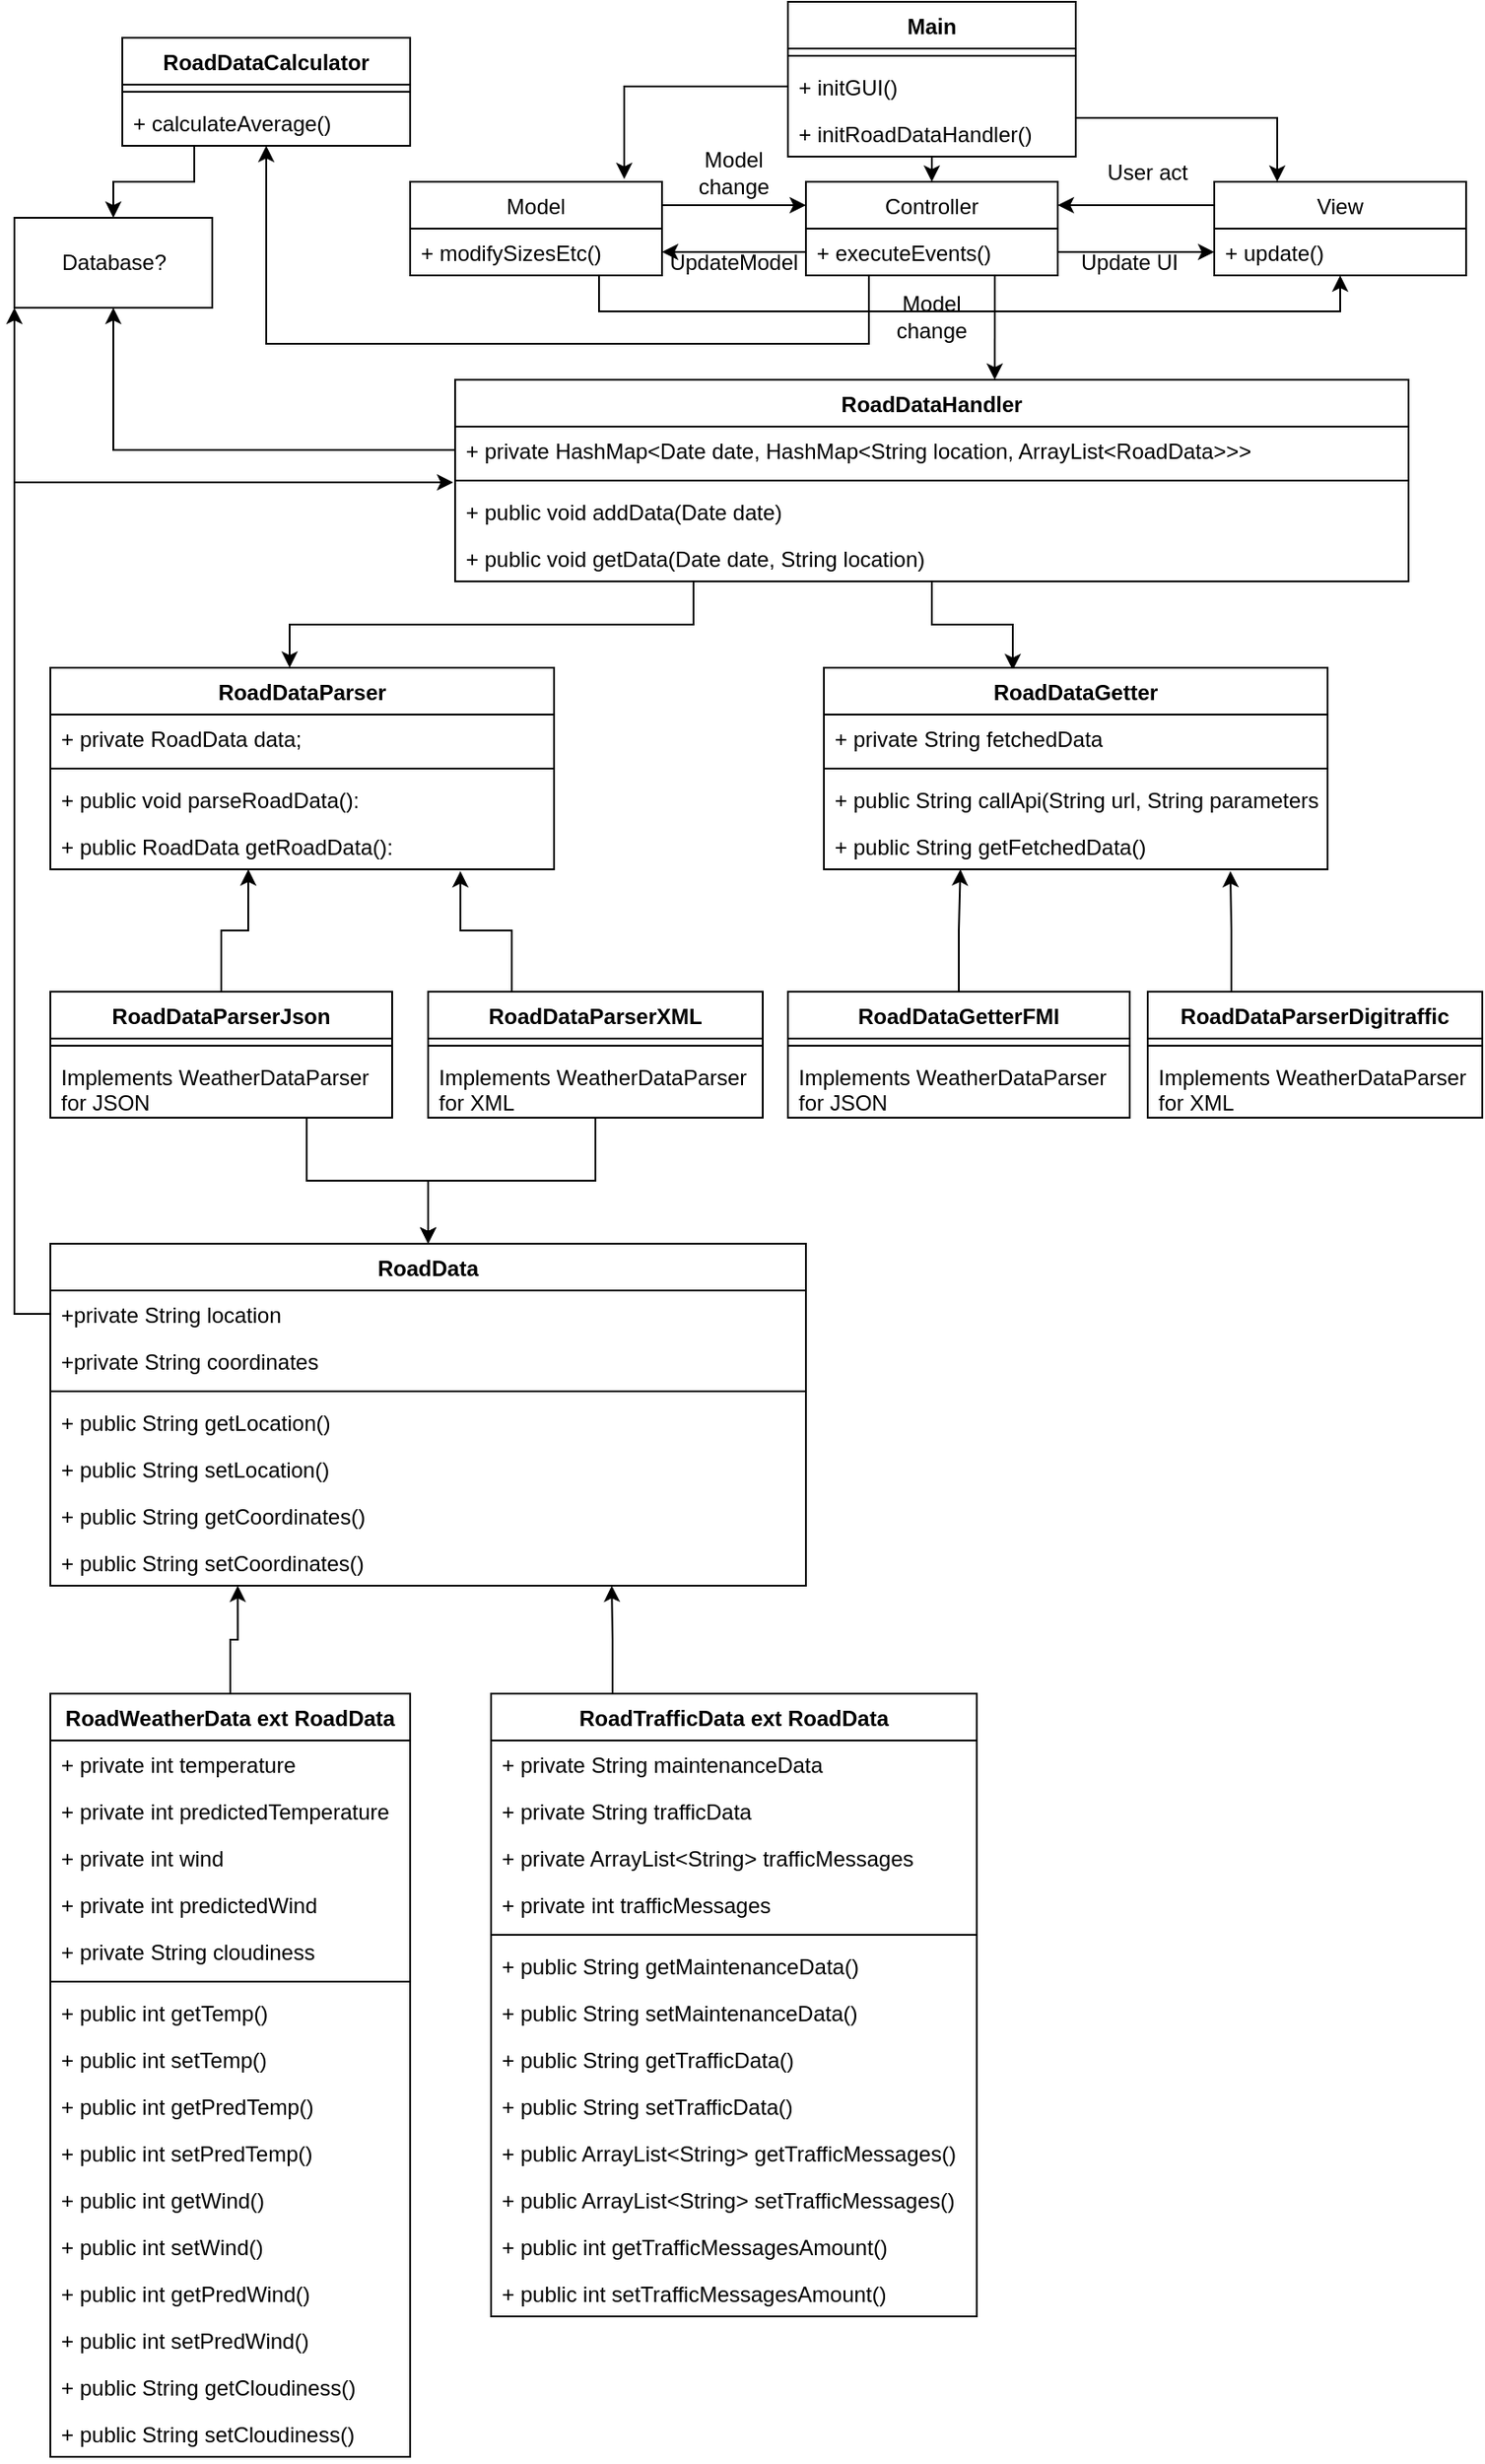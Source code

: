 <mxfile version="20.3.3" type="device"><diagram id="S0gB8MHJX6Fy2yk5ODXF" name="Sivu-1"><mxGraphModel dx="1422" dy="752" grid="1" gridSize="10" guides="1" tooltips="1" connect="1" arrows="1" fold="1" page="1" pageScale="1" pageWidth="827" pageHeight="1169" math="0" shadow="0"><root><mxCell id="0"/><mxCell id="1" parent="0"/><mxCell id="KyH2DdNoMfCb9JzQblsm-80" style="edgeStyle=orthogonalEdgeStyle;rounded=0;orthogonalLoop=1;jettySize=auto;html=1;exitX=0.25;exitY=1;exitDx=0;exitDy=0;entryX=0.475;entryY=0;entryDx=0;entryDy=0;entryPerimeter=0;" parent="1" source="KyH2DdNoMfCb9JzQblsm-4" target="KyH2DdNoMfCb9JzQblsm-13" edge="1"><mxGeometry relative="1" as="geometry"/></mxCell><mxCell id="PyR2XSppZuWLB6HKH8j1-69" style="edgeStyle=orthogonalEdgeStyle;rounded=0;orthogonalLoop=1;jettySize=auto;html=1;exitX=0.5;exitY=1;exitDx=0;exitDy=0;entryX=0.375;entryY=0.012;entryDx=0;entryDy=0;entryPerimeter=0;" edge="1" parent="1" source="KyH2DdNoMfCb9JzQblsm-4" target="PyR2XSppZuWLB6HKH8j1-56"><mxGeometry relative="1" as="geometry"/></mxCell><mxCell id="KyH2DdNoMfCb9JzQblsm-4" value="RoadDataHandler" style="swimlane;fontStyle=1;align=center;verticalAlign=top;childLayout=stackLayout;horizontal=1;startSize=26;horizontalStack=0;resizeParent=1;resizeParentMax=0;resizeLast=0;collapsible=1;marginBottom=0;" parent="1" vertex="1"><mxGeometry x="265" y="220" width="530" height="112" as="geometry"/></mxCell><mxCell id="KyH2DdNoMfCb9JzQblsm-5" value="+ private HashMap&lt;Date date, HashMap&lt;String location, ArrayList&lt;RoadData&gt;&gt;&gt; " style="text;strokeColor=none;fillColor=none;align=left;verticalAlign=top;spacingLeft=4;spacingRight=4;overflow=hidden;rotatable=0;points=[[0,0.5],[1,0.5]];portConstraint=eastwest;" parent="KyH2DdNoMfCb9JzQblsm-4" vertex="1"><mxGeometry y="26" width="530" height="26" as="geometry"/></mxCell><mxCell id="KyH2DdNoMfCb9JzQblsm-6" value="" style="line;strokeWidth=1;fillColor=none;align=left;verticalAlign=middle;spacingTop=-1;spacingLeft=3;spacingRight=3;rotatable=0;labelPosition=right;points=[];portConstraint=eastwest;strokeColor=inherit;" parent="KyH2DdNoMfCb9JzQblsm-4" vertex="1"><mxGeometry y="52" width="530" height="8" as="geometry"/></mxCell><mxCell id="KyH2DdNoMfCb9JzQblsm-7" value="+ public void addData(Date date)&#xA;" style="text;strokeColor=none;fillColor=none;align=left;verticalAlign=top;spacingLeft=4;spacingRight=4;overflow=hidden;rotatable=0;points=[[0,0.5],[1,0.5]];portConstraint=eastwest;" parent="KyH2DdNoMfCb9JzQblsm-4" vertex="1"><mxGeometry y="60" width="530" height="26" as="geometry"/></mxCell><mxCell id="KyH2DdNoMfCb9JzQblsm-12" value="+ public void getData(Date date, String location)&#xA;" style="text;strokeColor=none;fillColor=none;align=left;verticalAlign=top;spacingLeft=4;spacingRight=4;overflow=hidden;rotatable=0;points=[[0,0.5],[1,0.5]];portConstraint=eastwest;" parent="KyH2DdNoMfCb9JzQblsm-4" vertex="1"><mxGeometry y="86" width="530" height="26" as="geometry"/></mxCell><mxCell id="KyH2DdNoMfCb9JzQblsm-8" value="RoadData" style="swimlane;fontStyle=1;align=center;verticalAlign=top;childLayout=stackLayout;horizontal=1;startSize=26;horizontalStack=0;resizeParent=1;resizeParentMax=0;resizeLast=0;collapsible=1;marginBottom=0;" parent="1" vertex="1"><mxGeometry x="40" y="700" width="420" height="190" as="geometry"/></mxCell><mxCell id="KyH2DdNoMfCb9JzQblsm-9" value="+private String location&#xA;" style="text;strokeColor=none;fillColor=none;align=left;verticalAlign=top;spacingLeft=4;spacingRight=4;overflow=hidden;rotatable=0;points=[[0,0.5],[1,0.5]];portConstraint=eastwest;" parent="KyH2DdNoMfCb9JzQblsm-8" vertex="1"><mxGeometry y="26" width="420" height="26" as="geometry"/></mxCell><mxCell id="KyH2DdNoMfCb9JzQblsm-21" value="+private String coordinates&#xA;" style="text;strokeColor=none;fillColor=none;align=left;verticalAlign=top;spacingLeft=4;spacingRight=4;overflow=hidden;rotatable=0;points=[[0,0.5],[1,0.5]];portConstraint=eastwest;" parent="KyH2DdNoMfCb9JzQblsm-8" vertex="1"><mxGeometry y="52" width="420" height="26" as="geometry"/></mxCell><mxCell id="KyH2DdNoMfCb9JzQblsm-10" value="" style="line;strokeWidth=1;fillColor=none;align=left;verticalAlign=middle;spacingTop=-1;spacingLeft=3;spacingRight=3;rotatable=0;labelPosition=right;points=[];portConstraint=eastwest;strokeColor=inherit;" parent="KyH2DdNoMfCb9JzQblsm-8" vertex="1"><mxGeometry y="78" width="420" height="8" as="geometry"/></mxCell><mxCell id="KyH2DdNoMfCb9JzQblsm-11" value="+ public String getLocation()" style="text;strokeColor=none;fillColor=none;align=left;verticalAlign=top;spacingLeft=4;spacingRight=4;overflow=hidden;rotatable=0;points=[[0,0.5],[1,0.5]];portConstraint=eastwest;" parent="KyH2DdNoMfCb9JzQblsm-8" vertex="1"><mxGeometry y="86" width="420" height="26" as="geometry"/></mxCell><mxCell id="KyH2DdNoMfCb9JzQblsm-29" value="+ public String setLocation()" style="text;strokeColor=none;fillColor=none;align=left;verticalAlign=top;spacingLeft=4;spacingRight=4;overflow=hidden;rotatable=0;points=[[0,0.5],[1,0.5]];portConstraint=eastwest;" parent="KyH2DdNoMfCb9JzQblsm-8" vertex="1"><mxGeometry y="112" width="420" height="26" as="geometry"/></mxCell><mxCell id="KyH2DdNoMfCb9JzQblsm-28" value="+ public String getCoordinates()" style="text;strokeColor=none;fillColor=none;align=left;verticalAlign=top;spacingLeft=4;spacingRight=4;overflow=hidden;rotatable=0;points=[[0,0.5],[1,0.5]];portConstraint=eastwest;" parent="KyH2DdNoMfCb9JzQblsm-8" vertex="1"><mxGeometry y="138" width="420" height="26" as="geometry"/></mxCell><mxCell id="KyH2DdNoMfCb9JzQblsm-27" value="+ public String setCoordinates()" style="text;strokeColor=none;fillColor=none;align=left;verticalAlign=top;spacingLeft=4;spacingRight=4;overflow=hidden;rotatable=0;points=[[0,0.5],[1,0.5]];portConstraint=eastwest;" parent="KyH2DdNoMfCb9JzQblsm-8" vertex="1"><mxGeometry y="164" width="420" height="26" as="geometry"/></mxCell><mxCell id="KyH2DdNoMfCb9JzQblsm-13" value="RoadDataParser" style="swimlane;fontStyle=1;align=center;verticalAlign=top;childLayout=stackLayout;horizontal=1;startSize=26;horizontalStack=0;resizeParent=1;resizeParentMax=0;resizeLast=0;collapsible=1;marginBottom=0;" parent="1" vertex="1"><mxGeometry x="40" y="380" width="280" height="112" as="geometry"/></mxCell><mxCell id="KyH2DdNoMfCb9JzQblsm-14" value="+ private RoadData data;" style="text;strokeColor=none;fillColor=none;align=left;verticalAlign=top;spacingLeft=4;spacingRight=4;overflow=hidden;rotatable=0;points=[[0,0.5],[1,0.5]];portConstraint=eastwest;" parent="KyH2DdNoMfCb9JzQblsm-13" vertex="1"><mxGeometry y="26" width="280" height="26" as="geometry"/></mxCell><mxCell id="KyH2DdNoMfCb9JzQblsm-15" value="" style="line;strokeWidth=1;fillColor=none;align=left;verticalAlign=middle;spacingTop=-1;spacingLeft=3;spacingRight=3;rotatable=0;labelPosition=right;points=[];portConstraint=eastwest;strokeColor=inherit;" parent="KyH2DdNoMfCb9JzQblsm-13" vertex="1"><mxGeometry y="52" width="280" height="8" as="geometry"/></mxCell><mxCell id="KyH2DdNoMfCb9JzQblsm-16" value="+ public void parseRoadData():" style="text;strokeColor=none;fillColor=none;align=left;verticalAlign=top;spacingLeft=4;spacingRight=4;overflow=hidden;rotatable=0;points=[[0,0.5],[1,0.5]];portConstraint=eastwest;" parent="KyH2DdNoMfCb9JzQblsm-13" vertex="1"><mxGeometry y="60" width="280" height="26" as="geometry"/></mxCell><mxCell id="KyH2DdNoMfCb9JzQblsm-23" value="+ public RoadData getRoadData():" style="text;strokeColor=none;fillColor=none;align=left;verticalAlign=top;spacingLeft=4;spacingRight=4;overflow=hidden;rotatable=0;points=[[0,0.5],[1,0.5]];portConstraint=eastwest;" parent="KyH2DdNoMfCb9JzQblsm-13" vertex="1"><mxGeometry y="86" width="280" height="26" as="geometry"/></mxCell><mxCell id="KyH2DdNoMfCb9JzQblsm-81" style="edgeStyle=orthogonalEdgeStyle;rounded=0;orthogonalLoop=1;jettySize=auto;html=1;exitX=0.75;exitY=1;exitDx=0;exitDy=0;entryX=0.5;entryY=0;entryDx=0;entryDy=0;" parent="1" source="KyH2DdNoMfCb9JzQblsm-30" target="KyH2DdNoMfCb9JzQblsm-8" edge="1"><mxGeometry relative="1" as="geometry"/></mxCell><mxCell id="PyR2XSppZuWLB6HKH8j1-79" style="edgeStyle=orthogonalEdgeStyle;rounded=0;orthogonalLoop=1;jettySize=auto;html=1;exitX=0.5;exitY=0;exitDx=0;exitDy=0;entryX=0.393;entryY=1;entryDx=0;entryDy=0;entryPerimeter=0;" edge="1" parent="1" source="KyH2DdNoMfCb9JzQblsm-30" target="KyH2DdNoMfCb9JzQblsm-23"><mxGeometry relative="1" as="geometry"/></mxCell><mxCell id="KyH2DdNoMfCb9JzQblsm-30" value="RoadDataParserJson" style="swimlane;fontStyle=1;align=center;verticalAlign=top;childLayout=stackLayout;horizontal=1;startSize=26;horizontalStack=0;resizeParent=1;resizeParentMax=0;resizeLast=0;collapsible=1;marginBottom=0;" parent="1" vertex="1"><mxGeometry x="40" y="560" width="190" height="70" as="geometry"/></mxCell><mxCell id="KyH2DdNoMfCb9JzQblsm-32" value="" style="line;strokeWidth=1;fillColor=none;align=left;verticalAlign=middle;spacingTop=-1;spacingLeft=3;spacingRight=3;rotatable=0;labelPosition=right;points=[];portConstraint=eastwest;strokeColor=inherit;" parent="KyH2DdNoMfCb9JzQblsm-30" vertex="1"><mxGeometry y="26" width="190" height="8" as="geometry"/></mxCell><mxCell id="KyH2DdNoMfCb9JzQblsm-33" value="Implements WeatherDataParser&#xA;for JSON&#xA;" style="text;strokeColor=none;fillColor=none;align=left;verticalAlign=top;spacingLeft=4;spacingRight=4;overflow=hidden;rotatable=0;points=[[0,0.5],[1,0.5]];portConstraint=eastwest;" parent="KyH2DdNoMfCb9JzQblsm-30" vertex="1"><mxGeometry y="34" width="190" height="36" as="geometry"/></mxCell><mxCell id="KyH2DdNoMfCb9JzQblsm-82" style="edgeStyle=orthogonalEdgeStyle;rounded=0;orthogonalLoop=1;jettySize=auto;html=1;" parent="1" source="KyH2DdNoMfCb9JzQblsm-34" target="KyH2DdNoMfCb9JzQblsm-8" edge="1"><mxGeometry relative="1" as="geometry"/></mxCell><mxCell id="PyR2XSppZuWLB6HKH8j1-80" style="edgeStyle=orthogonalEdgeStyle;rounded=0;orthogonalLoop=1;jettySize=auto;html=1;exitX=0.25;exitY=0;exitDx=0;exitDy=0;entryX=0.814;entryY=1.038;entryDx=0;entryDy=0;entryPerimeter=0;" edge="1" parent="1" source="KyH2DdNoMfCb9JzQblsm-34" target="KyH2DdNoMfCb9JzQblsm-23"><mxGeometry relative="1" as="geometry"/></mxCell><mxCell id="KyH2DdNoMfCb9JzQblsm-34" value="RoadDataParserXML" style="swimlane;fontStyle=1;align=center;verticalAlign=top;childLayout=stackLayout;horizontal=1;startSize=26;horizontalStack=0;resizeParent=1;resizeParentMax=0;resizeLast=0;collapsible=1;marginBottom=0;" parent="1" vertex="1"><mxGeometry x="250" y="560" width="186" height="70" as="geometry"/></mxCell><mxCell id="KyH2DdNoMfCb9JzQblsm-36" value="" style="line;strokeWidth=1;fillColor=none;align=left;verticalAlign=middle;spacingTop=-1;spacingLeft=3;spacingRight=3;rotatable=0;labelPosition=right;points=[];portConstraint=eastwest;strokeColor=inherit;" parent="KyH2DdNoMfCb9JzQblsm-34" vertex="1"><mxGeometry y="26" width="186" height="8" as="geometry"/></mxCell><mxCell id="KyH2DdNoMfCb9JzQblsm-37" value="Implements WeatherDataParser&#xA;for XML&#xA;" style="text;strokeColor=none;fillColor=none;align=left;verticalAlign=top;spacingLeft=4;spacingRight=4;overflow=hidden;rotatable=0;points=[[0,0.5],[1,0.5]];portConstraint=eastwest;" parent="KyH2DdNoMfCb9JzQblsm-34" vertex="1"><mxGeometry y="34" width="186" height="36" as="geometry"/></mxCell><mxCell id="KyH2DdNoMfCb9JzQblsm-85" style="edgeStyle=orthogonalEdgeStyle;rounded=0;orthogonalLoop=1;jettySize=auto;html=1;exitX=0.5;exitY=0;exitDx=0;exitDy=0;entryX=0.248;entryY=1;entryDx=0;entryDy=0;entryPerimeter=0;" parent="1" source="KyH2DdNoMfCb9JzQblsm-38" target="KyH2DdNoMfCb9JzQblsm-27" edge="1"><mxGeometry relative="1" as="geometry"/></mxCell><mxCell id="KyH2DdNoMfCb9JzQblsm-38" value="RoadWeatherData ext RoadData" style="swimlane;fontStyle=1;align=center;verticalAlign=top;childLayout=stackLayout;horizontal=1;startSize=26;horizontalStack=0;resizeParent=1;resizeParentMax=0;resizeLast=0;collapsible=1;marginBottom=0;" parent="1" vertex="1"><mxGeometry x="40" y="950" width="200" height="424" as="geometry"/></mxCell><mxCell id="KyH2DdNoMfCb9JzQblsm-39" value="+ private int temperature" style="text;strokeColor=none;fillColor=none;align=left;verticalAlign=top;spacingLeft=4;spacingRight=4;overflow=hidden;rotatable=0;points=[[0,0.5],[1,0.5]];portConstraint=eastwest;" parent="KyH2DdNoMfCb9JzQblsm-38" vertex="1"><mxGeometry y="26" width="200" height="26" as="geometry"/></mxCell><mxCell id="KyH2DdNoMfCb9JzQblsm-60" value="+ private int predictedTemperature" style="text;strokeColor=none;fillColor=none;align=left;verticalAlign=top;spacingLeft=4;spacingRight=4;overflow=hidden;rotatable=0;points=[[0,0.5],[1,0.5]];portConstraint=eastwest;" parent="KyH2DdNoMfCb9JzQblsm-38" vertex="1"><mxGeometry y="52" width="200" height="26" as="geometry"/></mxCell><mxCell id="KyH2DdNoMfCb9JzQblsm-61" value="+ private int wind" style="text;strokeColor=none;fillColor=none;align=left;verticalAlign=top;spacingLeft=4;spacingRight=4;overflow=hidden;rotatable=0;points=[[0,0.5],[1,0.5]];portConstraint=eastwest;" parent="KyH2DdNoMfCb9JzQblsm-38" vertex="1"><mxGeometry y="78" width="200" height="26" as="geometry"/></mxCell><mxCell id="KyH2DdNoMfCb9JzQblsm-62" value="+ private int predictedWind" style="text;strokeColor=none;fillColor=none;align=left;verticalAlign=top;spacingLeft=4;spacingRight=4;overflow=hidden;rotatable=0;points=[[0,0.5],[1,0.5]];portConstraint=eastwest;" parent="KyH2DdNoMfCb9JzQblsm-38" vertex="1"><mxGeometry y="104" width="200" height="26" as="geometry"/></mxCell><mxCell id="KyH2DdNoMfCb9JzQblsm-63" value="+ private String cloudiness" style="text;strokeColor=none;fillColor=none;align=left;verticalAlign=top;spacingLeft=4;spacingRight=4;overflow=hidden;rotatable=0;points=[[0,0.5],[1,0.5]];portConstraint=eastwest;" parent="KyH2DdNoMfCb9JzQblsm-38" vertex="1"><mxGeometry y="130" width="200" height="26" as="geometry"/></mxCell><mxCell id="KyH2DdNoMfCb9JzQblsm-40" value="" style="line;strokeWidth=1;fillColor=none;align=left;verticalAlign=middle;spacingTop=-1;spacingLeft=3;spacingRight=3;rotatable=0;labelPosition=right;points=[];portConstraint=eastwest;strokeColor=inherit;" parent="KyH2DdNoMfCb9JzQblsm-38" vertex="1"><mxGeometry y="156" width="200" height="8" as="geometry"/></mxCell><mxCell id="KyH2DdNoMfCb9JzQblsm-41" value="+ public int getTemp()" style="text;strokeColor=none;fillColor=none;align=left;verticalAlign=top;spacingLeft=4;spacingRight=4;overflow=hidden;rotatable=0;points=[[0,0.5],[1,0.5]];portConstraint=eastwest;" parent="KyH2DdNoMfCb9JzQblsm-38" vertex="1"><mxGeometry y="164" width="200" height="26" as="geometry"/></mxCell><mxCell id="KyH2DdNoMfCb9JzQblsm-68" value="+ public int setTemp()" style="text;strokeColor=none;fillColor=none;align=left;verticalAlign=top;spacingLeft=4;spacingRight=4;overflow=hidden;rotatable=0;points=[[0,0.5],[1,0.5]];portConstraint=eastwest;" parent="KyH2DdNoMfCb9JzQblsm-38" vertex="1"><mxGeometry y="190" width="200" height="26" as="geometry"/></mxCell><mxCell id="KyH2DdNoMfCb9JzQblsm-64" value="+ public int getPredTemp()" style="text;strokeColor=none;fillColor=none;align=left;verticalAlign=top;spacingLeft=4;spacingRight=4;overflow=hidden;rotatable=0;points=[[0,0.5],[1,0.5]];portConstraint=eastwest;" parent="KyH2DdNoMfCb9JzQblsm-38" vertex="1"><mxGeometry y="216" width="200" height="26" as="geometry"/></mxCell><mxCell id="KyH2DdNoMfCb9JzQblsm-69" value="+ public int setPredTemp()" style="text;strokeColor=none;fillColor=none;align=left;verticalAlign=top;spacingLeft=4;spacingRight=4;overflow=hidden;rotatable=0;points=[[0,0.5],[1,0.5]];portConstraint=eastwest;" parent="KyH2DdNoMfCb9JzQblsm-38" vertex="1"><mxGeometry y="242" width="200" height="26" as="geometry"/></mxCell><mxCell id="KyH2DdNoMfCb9JzQblsm-65" value="+ public int getWind()" style="text;strokeColor=none;fillColor=none;align=left;verticalAlign=top;spacingLeft=4;spacingRight=4;overflow=hidden;rotatable=0;points=[[0,0.5],[1,0.5]];portConstraint=eastwest;" parent="KyH2DdNoMfCb9JzQblsm-38" vertex="1"><mxGeometry y="268" width="200" height="26" as="geometry"/></mxCell><mxCell id="KyH2DdNoMfCb9JzQblsm-72" value="+ public int setWind()" style="text;strokeColor=none;fillColor=none;align=left;verticalAlign=top;spacingLeft=4;spacingRight=4;overflow=hidden;rotatable=0;points=[[0,0.5],[1,0.5]];portConstraint=eastwest;" parent="KyH2DdNoMfCb9JzQblsm-38" vertex="1"><mxGeometry y="294" width="200" height="26" as="geometry"/></mxCell><mxCell id="KyH2DdNoMfCb9JzQblsm-70" value="+ public int getPredWind()" style="text;strokeColor=none;fillColor=none;align=left;verticalAlign=top;spacingLeft=4;spacingRight=4;overflow=hidden;rotatable=0;points=[[0,0.5],[1,0.5]];portConstraint=eastwest;" parent="KyH2DdNoMfCb9JzQblsm-38" vertex="1"><mxGeometry y="320" width="200" height="26" as="geometry"/></mxCell><mxCell id="KyH2DdNoMfCb9JzQblsm-73" value="+ public int setPredWind()" style="text;strokeColor=none;fillColor=none;align=left;verticalAlign=top;spacingLeft=4;spacingRight=4;overflow=hidden;rotatable=0;points=[[0,0.5],[1,0.5]];portConstraint=eastwest;" parent="KyH2DdNoMfCb9JzQblsm-38" vertex="1"><mxGeometry y="346" width="200" height="26" as="geometry"/></mxCell><mxCell id="KyH2DdNoMfCb9JzQblsm-71" value="+ public String getCloudiness()" style="text;strokeColor=none;fillColor=none;align=left;verticalAlign=top;spacingLeft=4;spacingRight=4;overflow=hidden;rotatable=0;points=[[0,0.5],[1,0.5]];portConstraint=eastwest;" parent="KyH2DdNoMfCb9JzQblsm-38" vertex="1"><mxGeometry y="372" width="200" height="26" as="geometry"/></mxCell><mxCell id="KyH2DdNoMfCb9JzQblsm-74" value="+ public String setCloudiness()" style="text;strokeColor=none;fillColor=none;align=left;verticalAlign=top;spacingLeft=4;spacingRight=4;overflow=hidden;rotatable=0;points=[[0,0.5],[1,0.5]];portConstraint=eastwest;" parent="KyH2DdNoMfCb9JzQblsm-38" vertex="1"><mxGeometry y="398" width="200" height="26" as="geometry"/></mxCell><mxCell id="KyH2DdNoMfCb9JzQblsm-86" style="edgeStyle=orthogonalEdgeStyle;rounded=0;orthogonalLoop=1;jettySize=auto;html=1;exitX=0.25;exitY=0;exitDx=0;exitDy=0;entryX=0.743;entryY=1;entryDx=0;entryDy=0;entryPerimeter=0;" parent="1" source="KyH2DdNoMfCb9JzQblsm-42" target="KyH2DdNoMfCb9JzQblsm-27" edge="1"><mxGeometry relative="1" as="geometry"/></mxCell><mxCell id="KyH2DdNoMfCb9JzQblsm-42" value="RoadTrafficData ext RoadData" style="swimlane;fontStyle=1;align=center;verticalAlign=top;childLayout=stackLayout;horizontal=1;startSize=26;horizontalStack=0;resizeParent=1;resizeParentMax=0;resizeLast=0;collapsible=1;marginBottom=0;" parent="1" vertex="1"><mxGeometry x="285" y="950" width="270" height="346" as="geometry"/></mxCell><mxCell id="KyH2DdNoMfCb9JzQblsm-43" value="+ private String maintenanceData" style="text;strokeColor=none;fillColor=none;align=left;verticalAlign=top;spacingLeft=4;spacingRight=4;overflow=hidden;rotatable=0;points=[[0,0.5],[1,0.5]];portConstraint=eastwest;" parent="KyH2DdNoMfCb9JzQblsm-42" vertex="1"><mxGeometry y="26" width="270" height="26" as="geometry"/></mxCell><mxCell id="KyH2DdNoMfCb9JzQblsm-47" value="+ private String trafficData" style="text;strokeColor=none;fillColor=none;align=left;verticalAlign=top;spacingLeft=4;spacingRight=4;overflow=hidden;rotatable=0;points=[[0,0.5],[1,0.5]];portConstraint=eastwest;" parent="KyH2DdNoMfCb9JzQblsm-42" vertex="1"><mxGeometry y="52" width="270" height="26" as="geometry"/></mxCell><mxCell id="KyH2DdNoMfCb9JzQblsm-46" value="+ private ArrayList&lt;String&gt; trafficMessages" style="text;strokeColor=none;fillColor=none;align=left;verticalAlign=top;spacingLeft=4;spacingRight=4;overflow=hidden;rotatable=0;points=[[0,0.5],[1,0.5]];portConstraint=eastwest;" parent="KyH2DdNoMfCb9JzQblsm-42" vertex="1"><mxGeometry y="78" width="270" height="26" as="geometry"/></mxCell><mxCell id="KyH2DdNoMfCb9JzQblsm-48" value="+ private int trafficMessages" style="text;strokeColor=none;fillColor=none;align=left;verticalAlign=top;spacingLeft=4;spacingRight=4;overflow=hidden;rotatable=0;points=[[0,0.5],[1,0.5]];portConstraint=eastwest;" parent="KyH2DdNoMfCb9JzQblsm-42" vertex="1"><mxGeometry y="104" width="270" height="26" as="geometry"/></mxCell><mxCell id="KyH2DdNoMfCb9JzQblsm-44" value="" style="line;strokeWidth=1;fillColor=none;align=left;verticalAlign=middle;spacingTop=-1;spacingLeft=3;spacingRight=3;rotatable=0;labelPosition=right;points=[];portConstraint=eastwest;strokeColor=inherit;" parent="KyH2DdNoMfCb9JzQblsm-42" vertex="1"><mxGeometry y="130" width="270" height="8" as="geometry"/></mxCell><mxCell id="KyH2DdNoMfCb9JzQblsm-45" value="+ public String getMaintenanceData()" style="text;strokeColor=none;fillColor=none;align=left;verticalAlign=top;spacingLeft=4;spacingRight=4;overflow=hidden;rotatable=0;points=[[0,0.5],[1,0.5]];portConstraint=eastwest;" parent="KyH2DdNoMfCb9JzQblsm-42" vertex="1"><mxGeometry y="138" width="270" height="26" as="geometry"/></mxCell><mxCell id="KyH2DdNoMfCb9JzQblsm-50" value="+ public String setMaintenanceData()" style="text;strokeColor=none;fillColor=none;align=left;verticalAlign=top;spacingLeft=4;spacingRight=4;overflow=hidden;rotatable=0;points=[[0,0.5],[1,0.5]];portConstraint=eastwest;" parent="KyH2DdNoMfCb9JzQblsm-42" vertex="1"><mxGeometry y="164" width="270" height="26" as="geometry"/></mxCell><mxCell id="KyH2DdNoMfCb9JzQblsm-51" value="+ public String getTrafficData()" style="text;strokeColor=none;fillColor=none;align=left;verticalAlign=top;spacingLeft=4;spacingRight=4;overflow=hidden;rotatable=0;points=[[0,0.5],[1,0.5]];portConstraint=eastwest;" parent="KyH2DdNoMfCb9JzQblsm-42" vertex="1"><mxGeometry y="190" width="270" height="26" as="geometry"/></mxCell><mxCell id="KyH2DdNoMfCb9JzQblsm-54" value="+ public String setTrafficData()" style="text;strokeColor=none;fillColor=none;align=left;verticalAlign=top;spacingLeft=4;spacingRight=4;overflow=hidden;rotatable=0;points=[[0,0.5],[1,0.5]];portConstraint=eastwest;" parent="KyH2DdNoMfCb9JzQblsm-42" vertex="1"><mxGeometry y="216" width="270" height="26" as="geometry"/></mxCell><mxCell id="KyH2DdNoMfCb9JzQblsm-52" value="+ public ArrayList&lt;String&gt; getTrafficMessages()" style="text;strokeColor=none;fillColor=none;align=left;verticalAlign=top;spacingLeft=4;spacingRight=4;overflow=hidden;rotatable=0;points=[[0,0.5],[1,0.5]];portConstraint=eastwest;" parent="KyH2DdNoMfCb9JzQblsm-42" vertex="1"><mxGeometry y="242" width="270" height="26" as="geometry"/></mxCell><mxCell id="KyH2DdNoMfCb9JzQblsm-55" value="+ public ArrayList&lt;String&gt; setTrafficMessages()" style="text;strokeColor=none;fillColor=none;align=left;verticalAlign=top;spacingLeft=4;spacingRight=4;overflow=hidden;rotatable=0;points=[[0,0.5],[1,0.5]];portConstraint=eastwest;" parent="KyH2DdNoMfCb9JzQblsm-42" vertex="1"><mxGeometry y="268" width="270" height="26" as="geometry"/></mxCell><mxCell id="KyH2DdNoMfCb9JzQblsm-53" value="+ public int getTrafficMessagesAmount()" style="text;strokeColor=none;fillColor=none;align=left;verticalAlign=top;spacingLeft=4;spacingRight=4;overflow=hidden;rotatable=0;points=[[0,0.5],[1,0.5]];portConstraint=eastwest;" parent="KyH2DdNoMfCb9JzQblsm-42" vertex="1"><mxGeometry y="294" width="270" height="26" as="geometry"/></mxCell><mxCell id="KyH2DdNoMfCb9JzQblsm-56" value="+ public int setTrafficMessagesAmount()" style="text;strokeColor=none;fillColor=none;align=left;verticalAlign=top;spacingLeft=4;spacingRight=4;overflow=hidden;rotatable=0;points=[[0,0.5],[1,0.5]];portConstraint=eastwest;" parent="KyH2DdNoMfCb9JzQblsm-42" vertex="1"><mxGeometry y="320" width="270" height="26" as="geometry"/></mxCell><mxCell id="PyR2XSppZuWLB6HKH8j1-40" style="edgeStyle=orthogonalEdgeStyle;rounded=0;orthogonalLoop=1;jettySize=auto;html=1;exitX=0.5;exitY=1;exitDx=0;exitDy=0;entryX=0.5;entryY=0;entryDx=0;entryDy=0;" edge="1" parent="1" source="PyR2XSppZuWLB6HKH8j1-9" target="PyR2XSppZuWLB6HKH8j1-13"><mxGeometry relative="1" as="geometry"/></mxCell><mxCell id="PyR2XSppZuWLB6HKH8j1-41" style="edgeStyle=orthogonalEdgeStyle;rounded=0;orthogonalLoop=1;jettySize=auto;html=1;exitX=1;exitY=0.75;exitDx=0;exitDy=0;entryX=0.25;entryY=0;entryDx=0;entryDy=0;" edge="1" parent="1" source="PyR2XSppZuWLB6HKH8j1-9" target="PyR2XSppZuWLB6HKH8j1-21"><mxGeometry relative="1" as="geometry"/></mxCell><mxCell id="PyR2XSppZuWLB6HKH8j1-9" value="Main" style="swimlane;fontStyle=1;align=center;verticalAlign=top;childLayout=stackLayout;horizontal=1;startSize=26;horizontalStack=0;resizeParent=1;resizeParentMax=0;resizeLast=0;collapsible=1;marginBottom=0;" vertex="1" parent="1"><mxGeometry x="450" y="10" width="160" height="86" as="geometry"/></mxCell><mxCell id="PyR2XSppZuWLB6HKH8j1-11" value="" style="line;strokeWidth=1;fillColor=none;align=left;verticalAlign=middle;spacingTop=-1;spacingLeft=3;spacingRight=3;rotatable=0;labelPosition=right;points=[];portConstraint=eastwest;strokeColor=inherit;" vertex="1" parent="PyR2XSppZuWLB6HKH8j1-9"><mxGeometry y="26" width="160" height="8" as="geometry"/></mxCell><mxCell id="PyR2XSppZuWLB6HKH8j1-12" value="+ initGUI()&#xA;" style="text;strokeColor=none;fillColor=none;align=left;verticalAlign=top;spacingLeft=4;spacingRight=4;overflow=hidden;rotatable=0;points=[[0,0.5],[1,0.5]];portConstraint=eastwest;" vertex="1" parent="PyR2XSppZuWLB6HKH8j1-9"><mxGeometry y="34" width="160" height="26" as="geometry"/></mxCell><mxCell id="PyR2XSppZuWLB6HKH8j1-62" value="+ initRoadDataHandler()&#xA;" style="text;strokeColor=none;fillColor=none;align=left;verticalAlign=top;spacingLeft=4;spacingRight=4;overflow=hidden;rotatable=0;points=[[0,0.5],[1,0.5]];portConstraint=eastwest;" vertex="1" parent="PyR2XSppZuWLB6HKH8j1-9"><mxGeometry y="60" width="160" height="26" as="geometry"/></mxCell><mxCell id="PyR2XSppZuWLB6HKH8j1-55" style="edgeStyle=orthogonalEdgeStyle;rounded=0;orthogonalLoop=1;jettySize=auto;html=1;exitX=0.75;exitY=1;exitDx=0;exitDy=0;entryX=0.566;entryY=0;entryDx=0;entryDy=0;entryPerimeter=0;" edge="1" parent="1" source="PyR2XSppZuWLB6HKH8j1-13" target="KyH2DdNoMfCb9JzQblsm-4"><mxGeometry relative="1" as="geometry"/></mxCell><mxCell id="PyR2XSppZuWLB6HKH8j1-86" style="edgeStyle=orthogonalEdgeStyle;rounded=0;orthogonalLoop=1;jettySize=auto;html=1;exitX=0.25;exitY=1;exitDx=0;exitDy=0;entryX=0.5;entryY=1;entryDx=0;entryDy=0;" edge="1" parent="1" source="PyR2XSppZuWLB6HKH8j1-13" target="PyR2XSppZuWLB6HKH8j1-65"><mxGeometry relative="1" as="geometry"><Array as="points"><mxPoint x="495" y="200"/><mxPoint x="160" y="200"/></Array></mxGeometry></mxCell><mxCell id="PyR2XSppZuWLB6HKH8j1-13" value="Controller" style="swimlane;fontStyle=0;childLayout=stackLayout;horizontal=1;startSize=26;fillColor=none;horizontalStack=0;resizeParent=1;resizeParentMax=0;resizeLast=0;collapsible=1;marginBottom=0;" vertex="1" parent="1"><mxGeometry x="460" y="110" width="140" height="52" as="geometry"/></mxCell><mxCell id="PyR2XSppZuWLB6HKH8j1-14" value="+ executeEvents()" style="text;strokeColor=none;fillColor=none;align=left;verticalAlign=top;spacingLeft=4;spacingRight=4;overflow=hidden;rotatable=0;points=[[0,0.5],[1,0.5]];portConstraint=eastwest;" vertex="1" parent="PyR2XSppZuWLB6HKH8j1-13"><mxGeometry y="26" width="140" height="26" as="geometry"/></mxCell><mxCell id="PyR2XSppZuWLB6HKH8j1-49" style="edgeStyle=orthogonalEdgeStyle;rounded=0;orthogonalLoop=1;jettySize=auto;html=1;exitX=0.75;exitY=1;exitDx=0;exitDy=0;entryX=0.5;entryY=1;entryDx=0;entryDy=0;" edge="1" parent="1" source="PyR2XSppZuWLB6HKH8j1-17" target="PyR2XSppZuWLB6HKH8j1-21"><mxGeometry relative="1" as="geometry"/></mxCell><mxCell id="PyR2XSppZuWLB6HKH8j1-51" style="edgeStyle=orthogonalEdgeStyle;rounded=0;orthogonalLoop=1;jettySize=auto;html=1;exitX=1;exitY=0.25;exitDx=0;exitDy=0;entryX=0;entryY=0.25;entryDx=0;entryDy=0;" edge="1" parent="1" source="PyR2XSppZuWLB6HKH8j1-17" target="PyR2XSppZuWLB6HKH8j1-13"><mxGeometry relative="1" as="geometry"/></mxCell><mxCell id="PyR2XSppZuWLB6HKH8j1-17" value="Model" style="swimlane;fontStyle=0;childLayout=stackLayout;horizontal=1;startSize=26;fillColor=none;horizontalStack=0;resizeParent=1;resizeParentMax=0;resizeLast=0;collapsible=1;marginBottom=0;" vertex="1" parent="1"><mxGeometry x="240" y="110" width="140" height="52" as="geometry"/></mxCell><mxCell id="PyR2XSppZuWLB6HKH8j1-18" value="+ modifySizesEtc()" style="text;strokeColor=none;fillColor=none;align=left;verticalAlign=top;spacingLeft=4;spacingRight=4;overflow=hidden;rotatable=0;points=[[0,0.5],[1,0.5]];portConstraint=eastwest;" vertex="1" parent="PyR2XSppZuWLB6HKH8j1-17"><mxGeometry y="26" width="140" height="26" as="geometry"/></mxCell><mxCell id="PyR2XSppZuWLB6HKH8j1-54" style="edgeStyle=orthogonalEdgeStyle;rounded=0;orthogonalLoop=1;jettySize=auto;html=1;exitX=0;exitY=0.25;exitDx=0;exitDy=0;entryX=1;entryY=0.25;entryDx=0;entryDy=0;" edge="1" parent="1" source="PyR2XSppZuWLB6HKH8j1-21" target="PyR2XSppZuWLB6HKH8j1-13"><mxGeometry relative="1" as="geometry"/></mxCell><mxCell id="PyR2XSppZuWLB6HKH8j1-21" value="View" style="swimlane;fontStyle=0;childLayout=stackLayout;horizontal=1;startSize=26;fillColor=none;horizontalStack=0;resizeParent=1;resizeParentMax=0;resizeLast=0;collapsible=1;marginBottom=0;" vertex="1" parent="1"><mxGeometry x="687" y="110" width="140" height="52" as="geometry"/></mxCell><mxCell id="PyR2XSppZuWLB6HKH8j1-22" value="+ update()" style="text;strokeColor=none;fillColor=none;align=left;verticalAlign=top;spacingLeft=4;spacingRight=4;overflow=hidden;rotatable=0;points=[[0,0.5],[1,0.5]];portConstraint=eastwest;" vertex="1" parent="PyR2XSppZuWLB6HKH8j1-21"><mxGeometry y="26" width="140" height="26" as="geometry"/></mxCell><mxCell id="PyR2XSppZuWLB6HKH8j1-42" style="edgeStyle=orthogonalEdgeStyle;rounded=0;orthogonalLoop=1;jettySize=auto;html=1;exitX=0;exitY=0.5;exitDx=0;exitDy=0;entryX=0.85;entryY=-0.029;entryDx=0;entryDy=0;entryPerimeter=0;" edge="1" parent="1" source="PyR2XSppZuWLB6HKH8j1-12" target="PyR2XSppZuWLB6HKH8j1-17"><mxGeometry relative="1" as="geometry"/></mxCell><mxCell id="PyR2XSppZuWLB6HKH8j1-43" value="UpdateModel" style="text;html=1;strokeColor=none;fillColor=none;align=center;verticalAlign=middle;whiteSpace=wrap;rounded=0;" vertex="1" parent="1"><mxGeometry x="390" y="140" width="60" height="30" as="geometry"/></mxCell><mxCell id="PyR2XSppZuWLB6HKH8j1-44" value="Update UI" style="text;html=1;strokeColor=none;fillColor=none;align=center;verticalAlign=middle;whiteSpace=wrap;rounded=0;" vertex="1" parent="1"><mxGeometry x="610" y="140" width="60" height="30" as="geometry"/></mxCell><mxCell id="PyR2XSppZuWLB6HKH8j1-45" value="User act" style="text;html=1;strokeColor=none;fillColor=none;align=center;verticalAlign=middle;whiteSpace=wrap;rounded=0;" vertex="1" parent="1"><mxGeometry x="620" y="90" width="60" height="30" as="geometry"/></mxCell><mxCell id="PyR2XSppZuWLB6HKH8j1-48" value="Model change" style="text;html=1;strokeColor=none;fillColor=none;align=center;verticalAlign=middle;whiteSpace=wrap;rounded=0;" vertex="1" parent="1"><mxGeometry x="390" y="90" width="60" height="30" as="geometry"/></mxCell><mxCell id="PyR2XSppZuWLB6HKH8j1-50" value="Model change" style="text;html=1;strokeColor=none;fillColor=none;align=center;verticalAlign=middle;whiteSpace=wrap;rounded=0;" vertex="1" parent="1"><mxGeometry x="500" y="170" width="60" height="30" as="geometry"/></mxCell><mxCell id="PyR2XSppZuWLB6HKH8j1-52" style="edgeStyle=orthogonalEdgeStyle;rounded=0;orthogonalLoop=1;jettySize=auto;html=1;exitX=0;exitY=0.5;exitDx=0;exitDy=0;entryX=1;entryY=0.75;entryDx=0;entryDy=0;" edge="1" parent="1" source="PyR2XSppZuWLB6HKH8j1-14" target="PyR2XSppZuWLB6HKH8j1-17"><mxGeometry relative="1" as="geometry"/></mxCell><mxCell id="PyR2XSppZuWLB6HKH8j1-53" style="edgeStyle=orthogonalEdgeStyle;rounded=0;orthogonalLoop=1;jettySize=auto;html=1;exitX=1;exitY=0.5;exitDx=0;exitDy=0;entryX=0;entryY=0.5;entryDx=0;entryDy=0;" edge="1" parent="1" source="PyR2XSppZuWLB6HKH8j1-14" target="PyR2XSppZuWLB6HKH8j1-22"><mxGeometry relative="1" as="geometry"/></mxCell><mxCell id="PyR2XSppZuWLB6HKH8j1-56" value="RoadDataGetter" style="swimlane;fontStyle=1;align=center;verticalAlign=top;childLayout=stackLayout;horizontal=1;startSize=26;horizontalStack=0;resizeParent=1;resizeParentMax=0;resizeLast=0;collapsible=1;marginBottom=0;" vertex="1" parent="1"><mxGeometry x="470" y="380" width="280" height="112" as="geometry"/></mxCell><mxCell id="PyR2XSppZuWLB6HKH8j1-57" value="+ private String fetchedData" style="text;strokeColor=none;fillColor=none;align=left;verticalAlign=top;spacingLeft=4;spacingRight=4;overflow=hidden;rotatable=0;points=[[0,0.5],[1,0.5]];portConstraint=eastwest;" vertex="1" parent="PyR2XSppZuWLB6HKH8j1-56"><mxGeometry y="26" width="280" height="26" as="geometry"/></mxCell><mxCell id="PyR2XSppZuWLB6HKH8j1-58" value="" style="line;strokeWidth=1;fillColor=none;align=left;verticalAlign=middle;spacingTop=-1;spacingLeft=3;spacingRight=3;rotatable=0;labelPosition=right;points=[];portConstraint=eastwest;strokeColor=inherit;" vertex="1" parent="PyR2XSppZuWLB6HKH8j1-56"><mxGeometry y="52" width="280" height="8" as="geometry"/></mxCell><mxCell id="PyR2XSppZuWLB6HKH8j1-59" value="+ public String callApi(String url, String parameters)" style="text;strokeColor=none;fillColor=none;align=left;verticalAlign=top;spacingLeft=4;spacingRight=4;overflow=hidden;rotatable=0;points=[[0,0.5],[1,0.5]];portConstraint=eastwest;" vertex="1" parent="PyR2XSppZuWLB6HKH8j1-56"><mxGeometry y="60" width="280" height="26" as="geometry"/></mxCell><mxCell id="PyR2XSppZuWLB6HKH8j1-70" value="+ public String getFetchedData()" style="text;strokeColor=none;fillColor=none;align=left;verticalAlign=top;spacingLeft=4;spacingRight=4;overflow=hidden;rotatable=0;points=[[0,0.5],[1,0.5]];portConstraint=eastwest;" vertex="1" parent="PyR2XSppZuWLB6HKH8j1-56"><mxGeometry y="86" width="280" height="26" as="geometry"/></mxCell><mxCell id="PyR2XSppZuWLB6HKH8j1-63" style="edgeStyle=orthogonalEdgeStyle;rounded=0;orthogonalLoop=1;jettySize=auto;html=1;exitX=0;exitY=0.5;exitDx=0;exitDy=0;" edge="1" parent="1" source="KyH2DdNoMfCb9JzQblsm-5" target="PyR2XSppZuWLB6HKH8j1-64"><mxGeometry relative="1" as="geometry"><mxPoint x="40" y="160" as="targetPoint"/></mxGeometry></mxCell><mxCell id="PyR2XSppZuWLB6HKH8j1-64" value="Database?" style="html=1;" vertex="1" parent="1"><mxGeometry x="20" y="130" width="110" height="50" as="geometry"/></mxCell><mxCell id="PyR2XSppZuWLB6HKH8j1-85" style="edgeStyle=orthogonalEdgeStyle;rounded=0;orthogonalLoop=1;jettySize=auto;html=1;exitX=0.25;exitY=1;exitDx=0;exitDy=0;entryX=0.5;entryY=0;entryDx=0;entryDy=0;" edge="1" parent="1" source="PyR2XSppZuWLB6HKH8j1-65" target="PyR2XSppZuWLB6HKH8j1-64"><mxGeometry relative="1" as="geometry"/></mxCell><mxCell id="PyR2XSppZuWLB6HKH8j1-65" value="RoadDataCalculator" style="swimlane;fontStyle=1;align=center;verticalAlign=top;childLayout=stackLayout;horizontal=1;startSize=26;horizontalStack=0;resizeParent=1;resizeParentMax=0;resizeLast=0;collapsible=1;marginBottom=0;" vertex="1" parent="1"><mxGeometry x="80" y="30" width="160" height="60" as="geometry"/></mxCell><mxCell id="PyR2XSppZuWLB6HKH8j1-67" value="" style="line;strokeWidth=1;fillColor=none;align=left;verticalAlign=middle;spacingTop=-1;spacingLeft=3;spacingRight=3;rotatable=0;labelPosition=right;points=[];portConstraint=eastwest;strokeColor=inherit;" vertex="1" parent="PyR2XSppZuWLB6HKH8j1-65"><mxGeometry y="26" width="160" height="8" as="geometry"/></mxCell><mxCell id="PyR2XSppZuWLB6HKH8j1-68" value="+ calculateAverage()" style="text;strokeColor=none;fillColor=none;align=left;verticalAlign=top;spacingLeft=4;spacingRight=4;overflow=hidden;rotatable=0;points=[[0,0.5],[1,0.5]];portConstraint=eastwest;" vertex="1" parent="PyR2XSppZuWLB6HKH8j1-65"><mxGeometry y="34" width="160" height="26" as="geometry"/></mxCell><mxCell id="PyR2XSppZuWLB6HKH8j1-78" style="edgeStyle=orthogonalEdgeStyle;rounded=0;orthogonalLoop=1;jettySize=auto;html=1;exitX=0.25;exitY=0;exitDx=0;exitDy=0;entryX=0.807;entryY=1.038;entryDx=0;entryDy=0;entryPerimeter=0;" edge="1" parent="1" source="PyR2XSppZuWLB6HKH8j1-71" target="PyR2XSppZuWLB6HKH8j1-70"><mxGeometry relative="1" as="geometry"/></mxCell><mxCell id="PyR2XSppZuWLB6HKH8j1-71" value="RoadDataParserDigitraffic" style="swimlane;fontStyle=1;align=center;verticalAlign=top;childLayout=stackLayout;horizontal=1;startSize=26;horizontalStack=0;resizeParent=1;resizeParentMax=0;resizeLast=0;collapsible=1;marginBottom=0;" vertex="1" parent="1"><mxGeometry x="650" y="560" width="186" height="70" as="geometry"/></mxCell><mxCell id="PyR2XSppZuWLB6HKH8j1-72" value="" style="line;strokeWidth=1;fillColor=none;align=left;verticalAlign=middle;spacingTop=-1;spacingLeft=3;spacingRight=3;rotatable=0;labelPosition=right;points=[];portConstraint=eastwest;strokeColor=inherit;" vertex="1" parent="PyR2XSppZuWLB6HKH8j1-71"><mxGeometry y="26" width="186" height="8" as="geometry"/></mxCell><mxCell id="PyR2XSppZuWLB6HKH8j1-73" value="Implements WeatherDataParser&#xA;for XML&#xA;" style="text;strokeColor=none;fillColor=none;align=left;verticalAlign=top;spacingLeft=4;spacingRight=4;overflow=hidden;rotatable=0;points=[[0,0.5],[1,0.5]];portConstraint=eastwest;" vertex="1" parent="PyR2XSppZuWLB6HKH8j1-71"><mxGeometry y="34" width="186" height="36" as="geometry"/></mxCell><mxCell id="PyR2XSppZuWLB6HKH8j1-77" style="edgeStyle=orthogonalEdgeStyle;rounded=0;orthogonalLoop=1;jettySize=auto;html=1;exitX=0.5;exitY=0;exitDx=0;exitDy=0;entryX=0.271;entryY=1;entryDx=0;entryDy=0;entryPerimeter=0;" edge="1" parent="1" source="PyR2XSppZuWLB6HKH8j1-74" target="PyR2XSppZuWLB6HKH8j1-70"><mxGeometry relative="1" as="geometry"/></mxCell><mxCell id="PyR2XSppZuWLB6HKH8j1-74" value="RoadDataGetterFMI" style="swimlane;fontStyle=1;align=center;verticalAlign=top;childLayout=stackLayout;horizontal=1;startSize=26;horizontalStack=0;resizeParent=1;resizeParentMax=0;resizeLast=0;collapsible=1;marginBottom=0;" vertex="1" parent="1"><mxGeometry x="450" y="560" width="190" height="70" as="geometry"/></mxCell><mxCell id="PyR2XSppZuWLB6HKH8j1-75" value="" style="line;strokeWidth=1;fillColor=none;align=left;verticalAlign=middle;spacingTop=-1;spacingLeft=3;spacingRight=3;rotatable=0;labelPosition=right;points=[];portConstraint=eastwest;strokeColor=inherit;" vertex="1" parent="PyR2XSppZuWLB6HKH8j1-74"><mxGeometry y="26" width="190" height="8" as="geometry"/></mxCell><mxCell id="PyR2XSppZuWLB6HKH8j1-76" value="Implements WeatherDataParser&#xA;for JSON&#xA;" style="text;strokeColor=none;fillColor=none;align=left;verticalAlign=top;spacingLeft=4;spacingRight=4;overflow=hidden;rotatable=0;points=[[0,0.5],[1,0.5]];portConstraint=eastwest;" vertex="1" parent="PyR2XSppZuWLB6HKH8j1-74"><mxGeometry y="34" width="190" height="36" as="geometry"/></mxCell><mxCell id="PyR2XSppZuWLB6HKH8j1-82" style="edgeStyle=orthogonalEdgeStyle;rounded=0;orthogonalLoop=1;jettySize=auto;html=1;exitX=0;exitY=0.5;exitDx=0;exitDy=0;entryX=0;entryY=1;entryDx=0;entryDy=0;" edge="1" parent="1" source="KyH2DdNoMfCb9JzQblsm-9" target="PyR2XSppZuWLB6HKH8j1-64"><mxGeometry relative="1" as="geometry"/></mxCell><mxCell id="PyR2XSppZuWLB6HKH8j1-84" style="edgeStyle=orthogonalEdgeStyle;rounded=0;orthogonalLoop=1;jettySize=auto;html=1;exitX=0;exitY=0.5;exitDx=0;exitDy=0;entryX=-0.002;entryY=-0.115;entryDx=0;entryDy=0;entryPerimeter=0;" edge="1" parent="1" source="KyH2DdNoMfCb9JzQblsm-9" target="KyH2DdNoMfCb9JzQblsm-7"><mxGeometry relative="1" as="geometry"/></mxCell></root></mxGraphModel></diagram></mxfile>